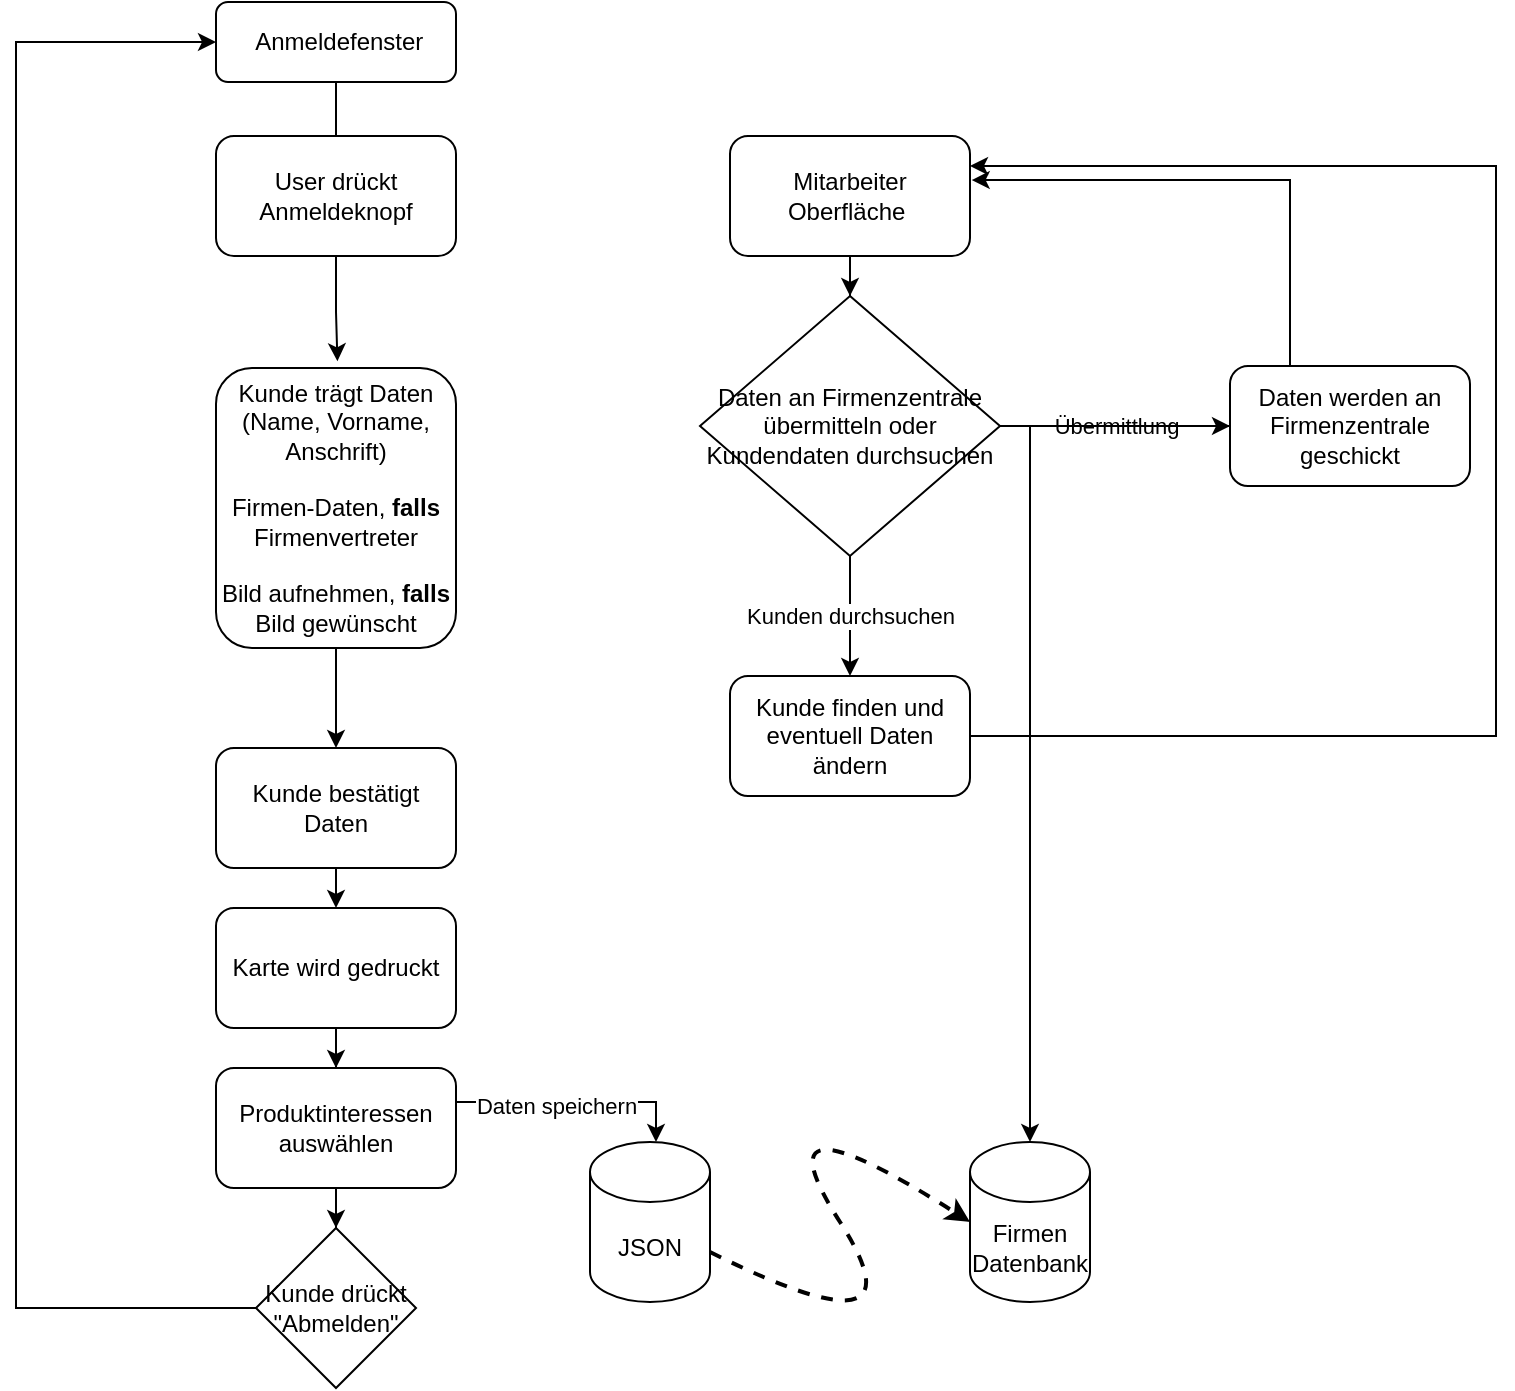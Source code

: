 <mxfile version="20.6.0" type="device"><diagram id="C5RBs43oDa-KdzZeNtuy" name="Page-1"><mxGraphModel dx="1673" dy="934" grid="1" gridSize="10" guides="1" tooltips="1" connect="1" arrows="1" fold="1" page="1" pageScale="1" pageWidth="827" pageHeight="1169" math="0" shadow="0"><root><mxCell id="WIyWlLk6GJQsqaUBKTNV-0"/><mxCell id="WIyWlLk6GJQsqaUBKTNV-1" parent="WIyWlLk6GJQsqaUBKTNV-0"/><mxCell id="ErCS6L06Oy76U6PONyJt-30" style="edgeStyle=orthogonalEdgeStyle;rounded=0;orthogonalLoop=1;jettySize=auto;html=1;entryX=0.5;entryY=0;entryDx=0;entryDy=0;" parent="WIyWlLk6GJQsqaUBKTNV-1" source="WIyWlLk6GJQsqaUBKTNV-3" edge="1"><mxGeometry relative="1" as="geometry"><mxPoint x="220" y="200" as="targetPoint"/></mxGeometry></mxCell><mxCell id="WIyWlLk6GJQsqaUBKTNV-3" value="&amp;nbsp;Anmeldefenster" style="rounded=1;whiteSpace=wrap;html=1;fontSize=12;glass=0;strokeWidth=1;shadow=0;" parent="WIyWlLk6GJQsqaUBKTNV-1" vertex="1"><mxGeometry x="160" y="80" width="120" height="40" as="geometry"/></mxCell><mxCell id="uKR2MQcL0CSReXw3IaBT-3" style="edgeStyle=orthogonalEdgeStyle;rounded=0;orthogonalLoop=1;jettySize=auto;html=1;entryX=0.5;entryY=0;entryDx=0;entryDy=0;" edge="1" parent="WIyWlLk6GJQsqaUBKTNV-1" source="ErCS6L06Oy76U6PONyJt-3" target="uKR2MQcL0CSReXw3IaBT-1"><mxGeometry relative="1" as="geometry"/></mxCell><mxCell id="ErCS6L06Oy76U6PONyJt-3" value="Kunde trägt Daten (Name, Vorname, Anschrift)&lt;br&gt;&lt;br&gt;Firmen-Daten, &lt;b&gt;falls &lt;/b&gt;Firmenvertreter&lt;br&gt;&lt;br&gt;Bild aufnehmen, &lt;b&gt;falls&lt;/b&gt; Bild gewünscht" style="rounded=1;whiteSpace=wrap;html=1;" parent="WIyWlLk6GJQsqaUBKTNV-1" vertex="1"><mxGeometry x="160" y="263" width="120" height="140" as="geometry"/></mxCell><mxCell id="ErCS6L06Oy76U6PONyJt-39" style="edgeStyle=orthogonalEdgeStyle;rounded=0;orthogonalLoop=1;jettySize=auto;html=1;entryX=0.5;entryY=0;entryDx=0;entryDy=0;" parent="WIyWlLk6GJQsqaUBKTNV-1" source="ErCS6L06Oy76U6PONyJt-32" target="ErCS6L06Oy76U6PONyJt-35" edge="1"><mxGeometry relative="1" as="geometry"/></mxCell><mxCell id="ErCS6L06Oy76U6PONyJt-32" value="Karte wird gedruckt" style="rounded=1;whiteSpace=wrap;html=1;" parent="WIyWlLk6GJQsqaUBKTNV-1" vertex="1"><mxGeometry x="160" y="533" width="120" height="60" as="geometry"/></mxCell><mxCell id="ErCS6L06Oy76U6PONyJt-41" style="edgeStyle=orthogonalEdgeStyle;rounded=0;orthogonalLoop=1;jettySize=auto;html=1;" parent="WIyWlLk6GJQsqaUBKTNV-1" source="ErCS6L06Oy76U6PONyJt-35" target="ErCS6L06Oy76U6PONyJt-40" edge="1"><mxGeometry relative="1" as="geometry"/></mxCell><mxCell id="ErCS6L06Oy76U6PONyJt-61" style="edgeStyle=orthogonalEdgeStyle;rounded=0;orthogonalLoop=1;jettySize=auto;html=1;exitX=1;exitY=0.5;exitDx=0;exitDy=0;" parent="WIyWlLk6GJQsqaUBKTNV-1" source="ErCS6L06Oy76U6PONyJt-35" target="ErCS6L06Oy76U6PONyJt-58" edge="1"><mxGeometry relative="1" as="geometry"><Array as="points"><mxPoint x="280" y="630"/><mxPoint x="380" y="630"/></Array></mxGeometry></mxCell><mxCell id="ErCS6L06Oy76U6PONyJt-62" value="Daten speichern" style="edgeLabel;html=1;align=center;verticalAlign=middle;resizable=0;points=[];" parent="ErCS6L06Oy76U6PONyJt-61" vertex="1" connectable="0"><mxGeometry x="-0.536" y="-2" relative="1" as="geometry"><mxPoint x="32" as="offset"/></mxGeometry></mxCell><mxCell id="ErCS6L06Oy76U6PONyJt-35" value="Produktinteressen auswählen" style="rounded=1;whiteSpace=wrap;html=1;" parent="WIyWlLk6GJQsqaUBKTNV-1" vertex="1"><mxGeometry x="160" y="613" width="120" height="60" as="geometry"/></mxCell><mxCell id="uKR2MQcL0CSReXw3IaBT-8" style="edgeStyle=orthogonalEdgeStyle;rounded=0;orthogonalLoop=1;jettySize=auto;html=1;entryX=0;entryY=0.5;entryDx=0;entryDy=0;" edge="1" parent="WIyWlLk6GJQsqaUBKTNV-1" source="ErCS6L06Oy76U6PONyJt-40" target="WIyWlLk6GJQsqaUBKTNV-3"><mxGeometry relative="1" as="geometry"><Array as="points"><mxPoint x="60" y="733"/><mxPoint x="60" y="100"/></Array></mxGeometry></mxCell><mxCell id="ErCS6L06Oy76U6PONyJt-40" value="Kunde drückt &quot;Abmelden&quot;" style="rhombus;whiteSpace=wrap;html=1;" parent="WIyWlLk6GJQsqaUBKTNV-1" vertex="1"><mxGeometry x="180" y="693" width="80" height="80" as="geometry"/></mxCell><mxCell id="ErCS6L06Oy76U6PONyJt-54" style="edgeStyle=orthogonalEdgeStyle;rounded=0;orthogonalLoop=1;jettySize=auto;html=1;entryX=0.5;entryY=0;entryDx=0;entryDy=0;" parent="WIyWlLk6GJQsqaUBKTNV-1" source="ErCS6L06Oy76U6PONyJt-45" target="ErCS6L06Oy76U6PONyJt-50" edge="1"><mxGeometry relative="1" as="geometry"/></mxCell><mxCell id="ErCS6L06Oy76U6PONyJt-45" value="Mitarbeiter Oberfläche&amp;nbsp;" style="rounded=1;whiteSpace=wrap;html=1;" parent="WIyWlLk6GJQsqaUBKTNV-1" vertex="1"><mxGeometry x="417" y="147" width="120" height="60" as="geometry"/></mxCell><mxCell id="ErCS6L06Oy76U6PONyJt-52" value="Übermittlung" style="edgeStyle=orthogonalEdgeStyle;rounded=0;orthogonalLoop=1;jettySize=auto;html=1;entryX=0;entryY=0.5;entryDx=0;entryDy=0;" parent="WIyWlLk6GJQsqaUBKTNV-1" source="ErCS6L06Oy76U6PONyJt-50" target="ErCS6L06Oy76U6PONyJt-51" edge="1"><mxGeometry relative="1" as="geometry"/></mxCell><mxCell id="ErCS6L06Oy76U6PONyJt-56" value="Kunden durchsuchen" style="edgeStyle=orthogonalEdgeStyle;rounded=0;orthogonalLoop=1;jettySize=auto;html=1;entryX=0.5;entryY=0;entryDx=0;entryDy=0;" parent="WIyWlLk6GJQsqaUBKTNV-1" source="ErCS6L06Oy76U6PONyJt-50" target="ErCS6L06Oy76U6PONyJt-55" edge="1"><mxGeometry relative="1" as="geometry"/></mxCell><mxCell id="ErCS6L06Oy76U6PONyJt-50" value="Daten an Firmenzentrale übermitteln oder Kundendaten durchsuchen" style="rhombus;whiteSpace=wrap;html=1;" parent="WIyWlLk6GJQsqaUBKTNV-1" vertex="1"><mxGeometry x="402" y="227" width="150" height="130" as="geometry"/></mxCell><mxCell id="ErCS6L06Oy76U6PONyJt-53" style="edgeStyle=orthogonalEdgeStyle;rounded=0;orthogonalLoop=1;jettySize=auto;html=1;entryX=1.007;entryY=0.367;entryDx=0;entryDy=0;entryPerimeter=0;" parent="WIyWlLk6GJQsqaUBKTNV-1" source="ErCS6L06Oy76U6PONyJt-51" target="ErCS6L06Oy76U6PONyJt-45" edge="1"><mxGeometry relative="1" as="geometry"><Array as="points"><mxPoint x="697" y="169"/></Array></mxGeometry></mxCell><mxCell id="ErCS6L06Oy76U6PONyJt-65" style="edgeStyle=orthogonalEdgeStyle;rounded=0;orthogonalLoop=1;jettySize=auto;html=1;" parent="WIyWlLk6GJQsqaUBKTNV-1" source="ErCS6L06Oy76U6PONyJt-51" target="ErCS6L06Oy76U6PONyJt-64" edge="1"><mxGeometry relative="1" as="geometry"/></mxCell><mxCell id="ErCS6L06Oy76U6PONyJt-51" value="Daten werden an Firmenzentrale geschickt" style="rounded=1;whiteSpace=wrap;html=1;" parent="WIyWlLk6GJQsqaUBKTNV-1" vertex="1"><mxGeometry x="667" y="262" width="120" height="60" as="geometry"/></mxCell><mxCell id="ErCS6L06Oy76U6PONyJt-57" style="edgeStyle=orthogonalEdgeStyle;rounded=0;orthogonalLoop=1;jettySize=auto;html=1;entryX=1;entryY=0.25;entryDx=0;entryDy=0;" parent="WIyWlLk6GJQsqaUBKTNV-1" source="ErCS6L06Oy76U6PONyJt-55" target="ErCS6L06Oy76U6PONyJt-45" edge="1"><mxGeometry relative="1" as="geometry"><Array as="points"><mxPoint x="800" y="447"/><mxPoint x="800" y="162"/></Array></mxGeometry></mxCell><mxCell id="ErCS6L06Oy76U6PONyJt-55" value="Kunde finden und eventuell Daten ändern" style="rounded=1;whiteSpace=wrap;html=1;" parent="WIyWlLk6GJQsqaUBKTNV-1" vertex="1"><mxGeometry x="417" y="417" width="120" height="60" as="geometry"/></mxCell><mxCell id="ErCS6L06Oy76U6PONyJt-58" value="JSON" style="shape=cylinder3;whiteSpace=wrap;html=1;boundedLbl=1;backgroundOutline=1;size=15;" parent="WIyWlLk6GJQsqaUBKTNV-1" vertex="1"><mxGeometry x="347" y="650" width="60" height="80" as="geometry"/></mxCell><mxCell id="ErCS6L06Oy76U6PONyJt-64" value="Firmen Datenbank" style="shape=cylinder3;whiteSpace=wrap;html=1;boundedLbl=1;backgroundOutline=1;size=15;" parent="WIyWlLk6GJQsqaUBKTNV-1" vertex="1"><mxGeometry x="537" y="650" width="60" height="80" as="geometry"/></mxCell><mxCell id="ErCS6L06Oy76U6PONyJt-72" value="" style="curved=1;endArrow=classic;html=1;rounded=0;entryX=0;entryY=0.5;entryDx=0;entryDy=0;entryPerimeter=0;dashed=1;strokeWidth=2;" parent="WIyWlLk6GJQsqaUBKTNV-1" source="ErCS6L06Oy76U6PONyJt-58" target="ErCS6L06Oy76U6PONyJt-64" edge="1"><mxGeometry width="50" height="50" relative="1" as="geometry"><mxPoint x="47" y="480" as="sourcePoint"/><mxPoint x="97" y="430" as="targetPoint"/><Array as="points"><mxPoint x="517" y="760"/><mxPoint x="427" y="620"/></Array></mxGeometry></mxCell><mxCell id="uKR2MQcL0CSReXw3IaBT-2" style="edgeStyle=orthogonalEdgeStyle;rounded=0;orthogonalLoop=1;jettySize=auto;html=1;exitX=0.5;exitY=1;exitDx=0;exitDy=0;entryX=0.5;entryY=0;entryDx=0;entryDy=0;" edge="1" parent="WIyWlLk6GJQsqaUBKTNV-1" source="uKR2MQcL0CSReXw3IaBT-1" target="ErCS6L06Oy76U6PONyJt-32"><mxGeometry relative="1" as="geometry"/></mxCell><mxCell id="uKR2MQcL0CSReXw3IaBT-1" value="Kunde bestätigt Daten" style="rounded=1;whiteSpace=wrap;html=1;" vertex="1" parent="WIyWlLk6GJQsqaUBKTNV-1"><mxGeometry x="160" y="453" width="120" height="60" as="geometry"/></mxCell><mxCell id="uKR2MQcL0CSReXw3IaBT-7" style="edgeStyle=orthogonalEdgeStyle;rounded=0;orthogonalLoop=1;jettySize=auto;html=1;entryX=0.506;entryY=-0.024;entryDx=0;entryDy=0;entryPerimeter=0;" edge="1" parent="WIyWlLk6GJQsqaUBKTNV-1" source="uKR2MQcL0CSReXw3IaBT-6" target="ErCS6L06Oy76U6PONyJt-3"><mxGeometry relative="1" as="geometry"/></mxCell><mxCell id="uKR2MQcL0CSReXw3IaBT-6" value="User drückt Anmeldeknopf" style="rounded=1;whiteSpace=wrap;html=1;" vertex="1" parent="WIyWlLk6GJQsqaUBKTNV-1"><mxGeometry x="160" y="147" width="120" height="60" as="geometry"/></mxCell></root></mxGraphModel></diagram></mxfile>